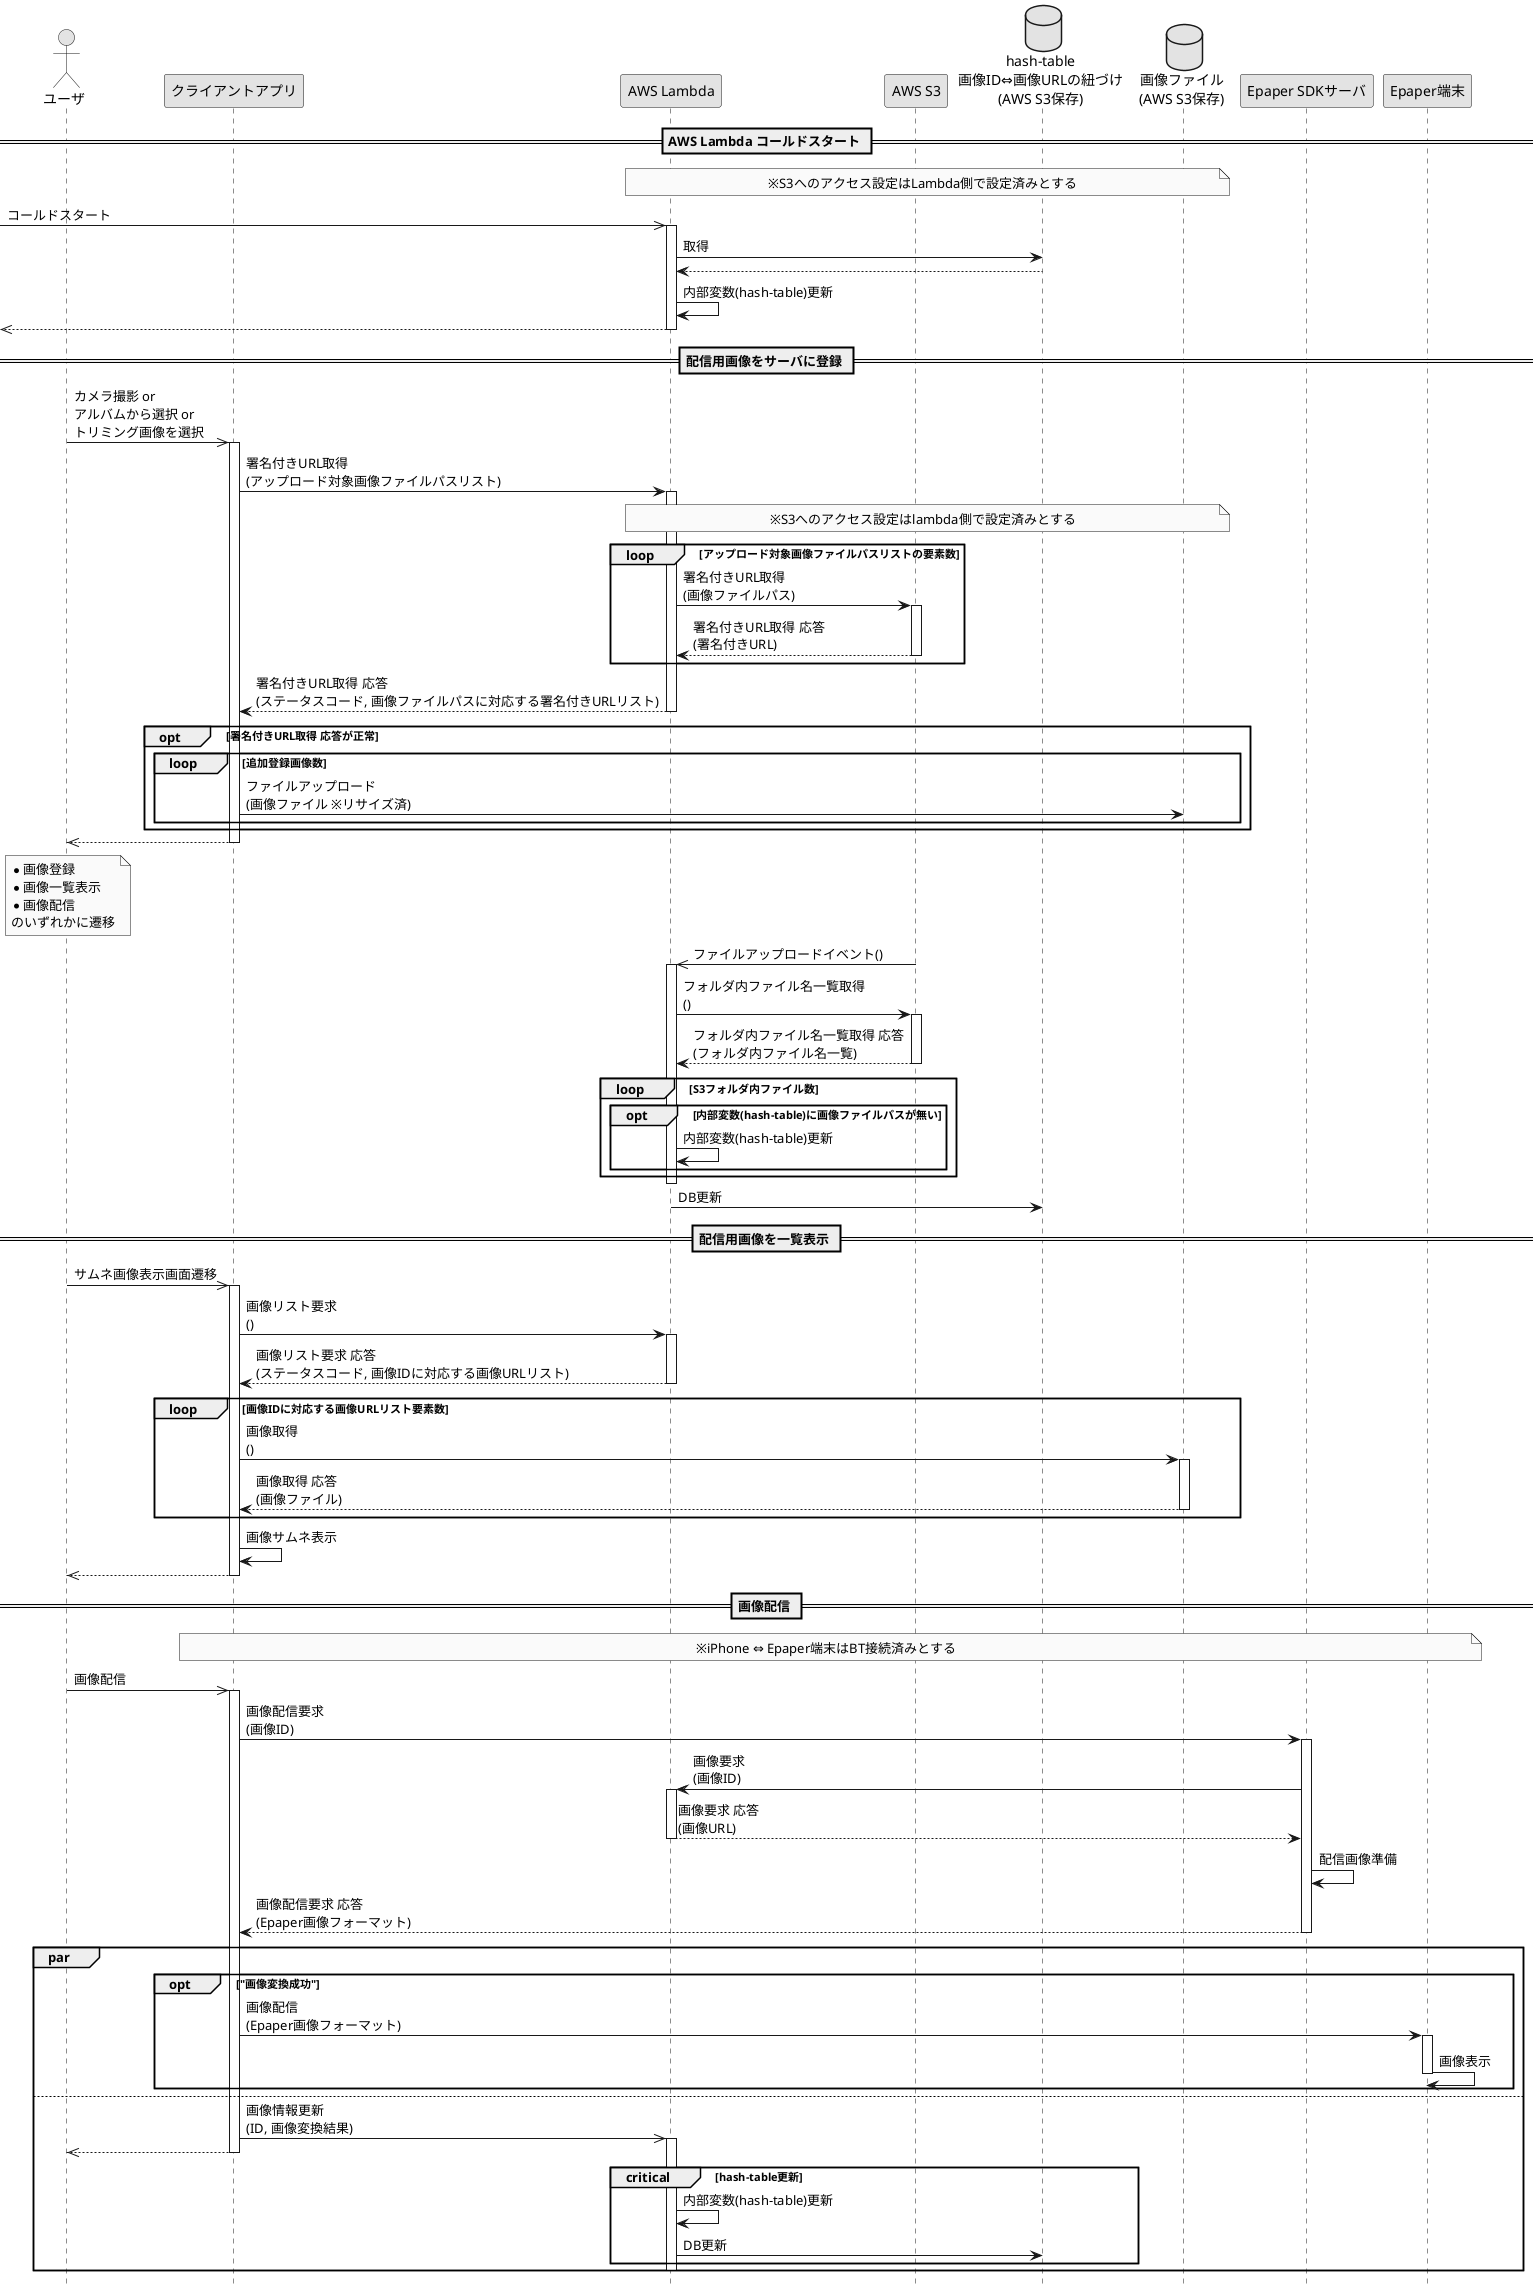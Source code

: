 @startuml ESLアプリサーバシーケンス図
skinparam Monochrome true
hide footbox

actor "ユーザ" as user
participant "クライアントアプリ" as cltapp
participant "AWS Lambda" as aws_lambda
participant "AWS S3" as aws_s3
database "hash-table\n画像ID⇔画像URLの紐づけ\n(AWS S3保存)" as hash_table
database "画像ファイル\n(AWS S3保存)" as imageDatas
participant "Epaper SDKサーバ" as sdksrv
participant "Epaper端末" as epaper

== AWS Lambda コールドスタート ==
note over aws_lambda, imageDatas
    ※S3へのアクセス設定はLambda側で設定済みとする
end note
[->>aws_lambda ++ : コールドスタート
aws_lambda -> hash_table : 取得
aws_lambda <-- hash_table
aws_lambda -> aws_lambda : 内部変数(hash-table)更新
[<<--aws_lambda --

== 配信用画像をサーバに登録 ==
user ->> cltapp ++ : カメラ撮影 or\nアルバムから選択 or\nトリミング画像を選択
cltapp -> aws_lambda ++ : 署名付きURL取得\n(アップロード対象画像ファイルパスリスト)

note over aws_lambda, imageDatas
    ※S3へのアクセス設定はlambda側で設定済みとする
end note
loop アップロード対象画像ファイルパスリストの要素数
    aws_lambda -> aws_s3 ++ : 署名付きURL取得\n(画像ファイルパス)
    aws_lambda <-- aws_s3 -- : 署名付きURL取得 応答\n(署名付きURL)
end
cltapp <-- aws_lambda -- : 署名付きURL取得 応答\n(ステータスコード, 画像ファイルパスに対応する署名付きURLリスト)

opt 署名付きURL取得 応答が正常
    loop 追加登録画像数
        cltapp -> imageDatas : ファイルアップロード\n(画像ファイル ※リサイズ済)
    end
end
user <<-- cltapp --
note over user
    * 画像登録
    * 画像一覧表示
    * 画像配信
    のいずれかに遷移
end note

aws_s3 ->> aws_lambda ++ : ファイルアップロードイベント()
aws_lambda -> aws_s3 ++ : フォルダ内ファイル名一覧取得\n()
aws_lambda <-- aws_s3 -- : フォルダ内ファイル名一覧取得 応答\n(フォルダ内ファイル名一覧)
loop S3フォルダ内ファイル数
    opt 内部変数(hash-table)に画像ファイルパスが無い
        aws_lambda -> aws_lambda : 内部変数(hash-table)更新
    end
end
deactivate aws_lambda
aws_lambda -> hash_table : DB更新


== 配信用画像を一覧表示 ==
user ->> cltapp ++ : サムネ画像表示画面遷移
cltapp -> aws_lambda ++ : 画像リスト要求\n()
cltapp <-- aws_lambda -- : 画像リスト要求 応答\n(ステータスコード, 画像IDに対応する画像URLリスト)
loop 画像IDに対応する画像URLリスト要素数
    cltapp -> imageDatas ++ : 画像取得\n()
    cltapp <-- imageDatas -- : 画像取得 応答\n(画像ファイル)
end
cltapp -> cltapp : 画像サムネ表示
user <<-- cltapp --


== 画像配信 ==
note over cltapp, epaper
    ※iPhone ⇔ Epaper端末はBT接続済みとする
end note
user ->> cltapp ++ : 画像配信
cltapp -> sdksrv ++ : 画像配信要求\n(画像ID)
sdksrv -> aws_lambda ++ : 画像要求\n(画像ID)
sdksrv <-- aws_lambda -- : 画像要求 応答\n(画像URL)
sdksrv -> sdksrv : 配信画像準備
cltapp <-- sdksrv -- : 画像配信要求 応答\n(Epaper画像フォーマット)
par
    opt "画像変換成功"
        cltapp -> epaper ++ : 画像配信\n(Epaper画像フォーマット)
        epaper -> epaper -- : 画像表示
    end
else
    cltapp ->> aws_lambda ++ : 画像情報更新\n(ID, 画像変換結果)
    user <<-- cltapp --
    critical hash-table更新
        aws_lambda -> aws_lambda : 内部変数(hash-table)更新
        aws_lambda -> hash_table : DB更新
    end
    deactivate aws_lambda
end

@enduml

